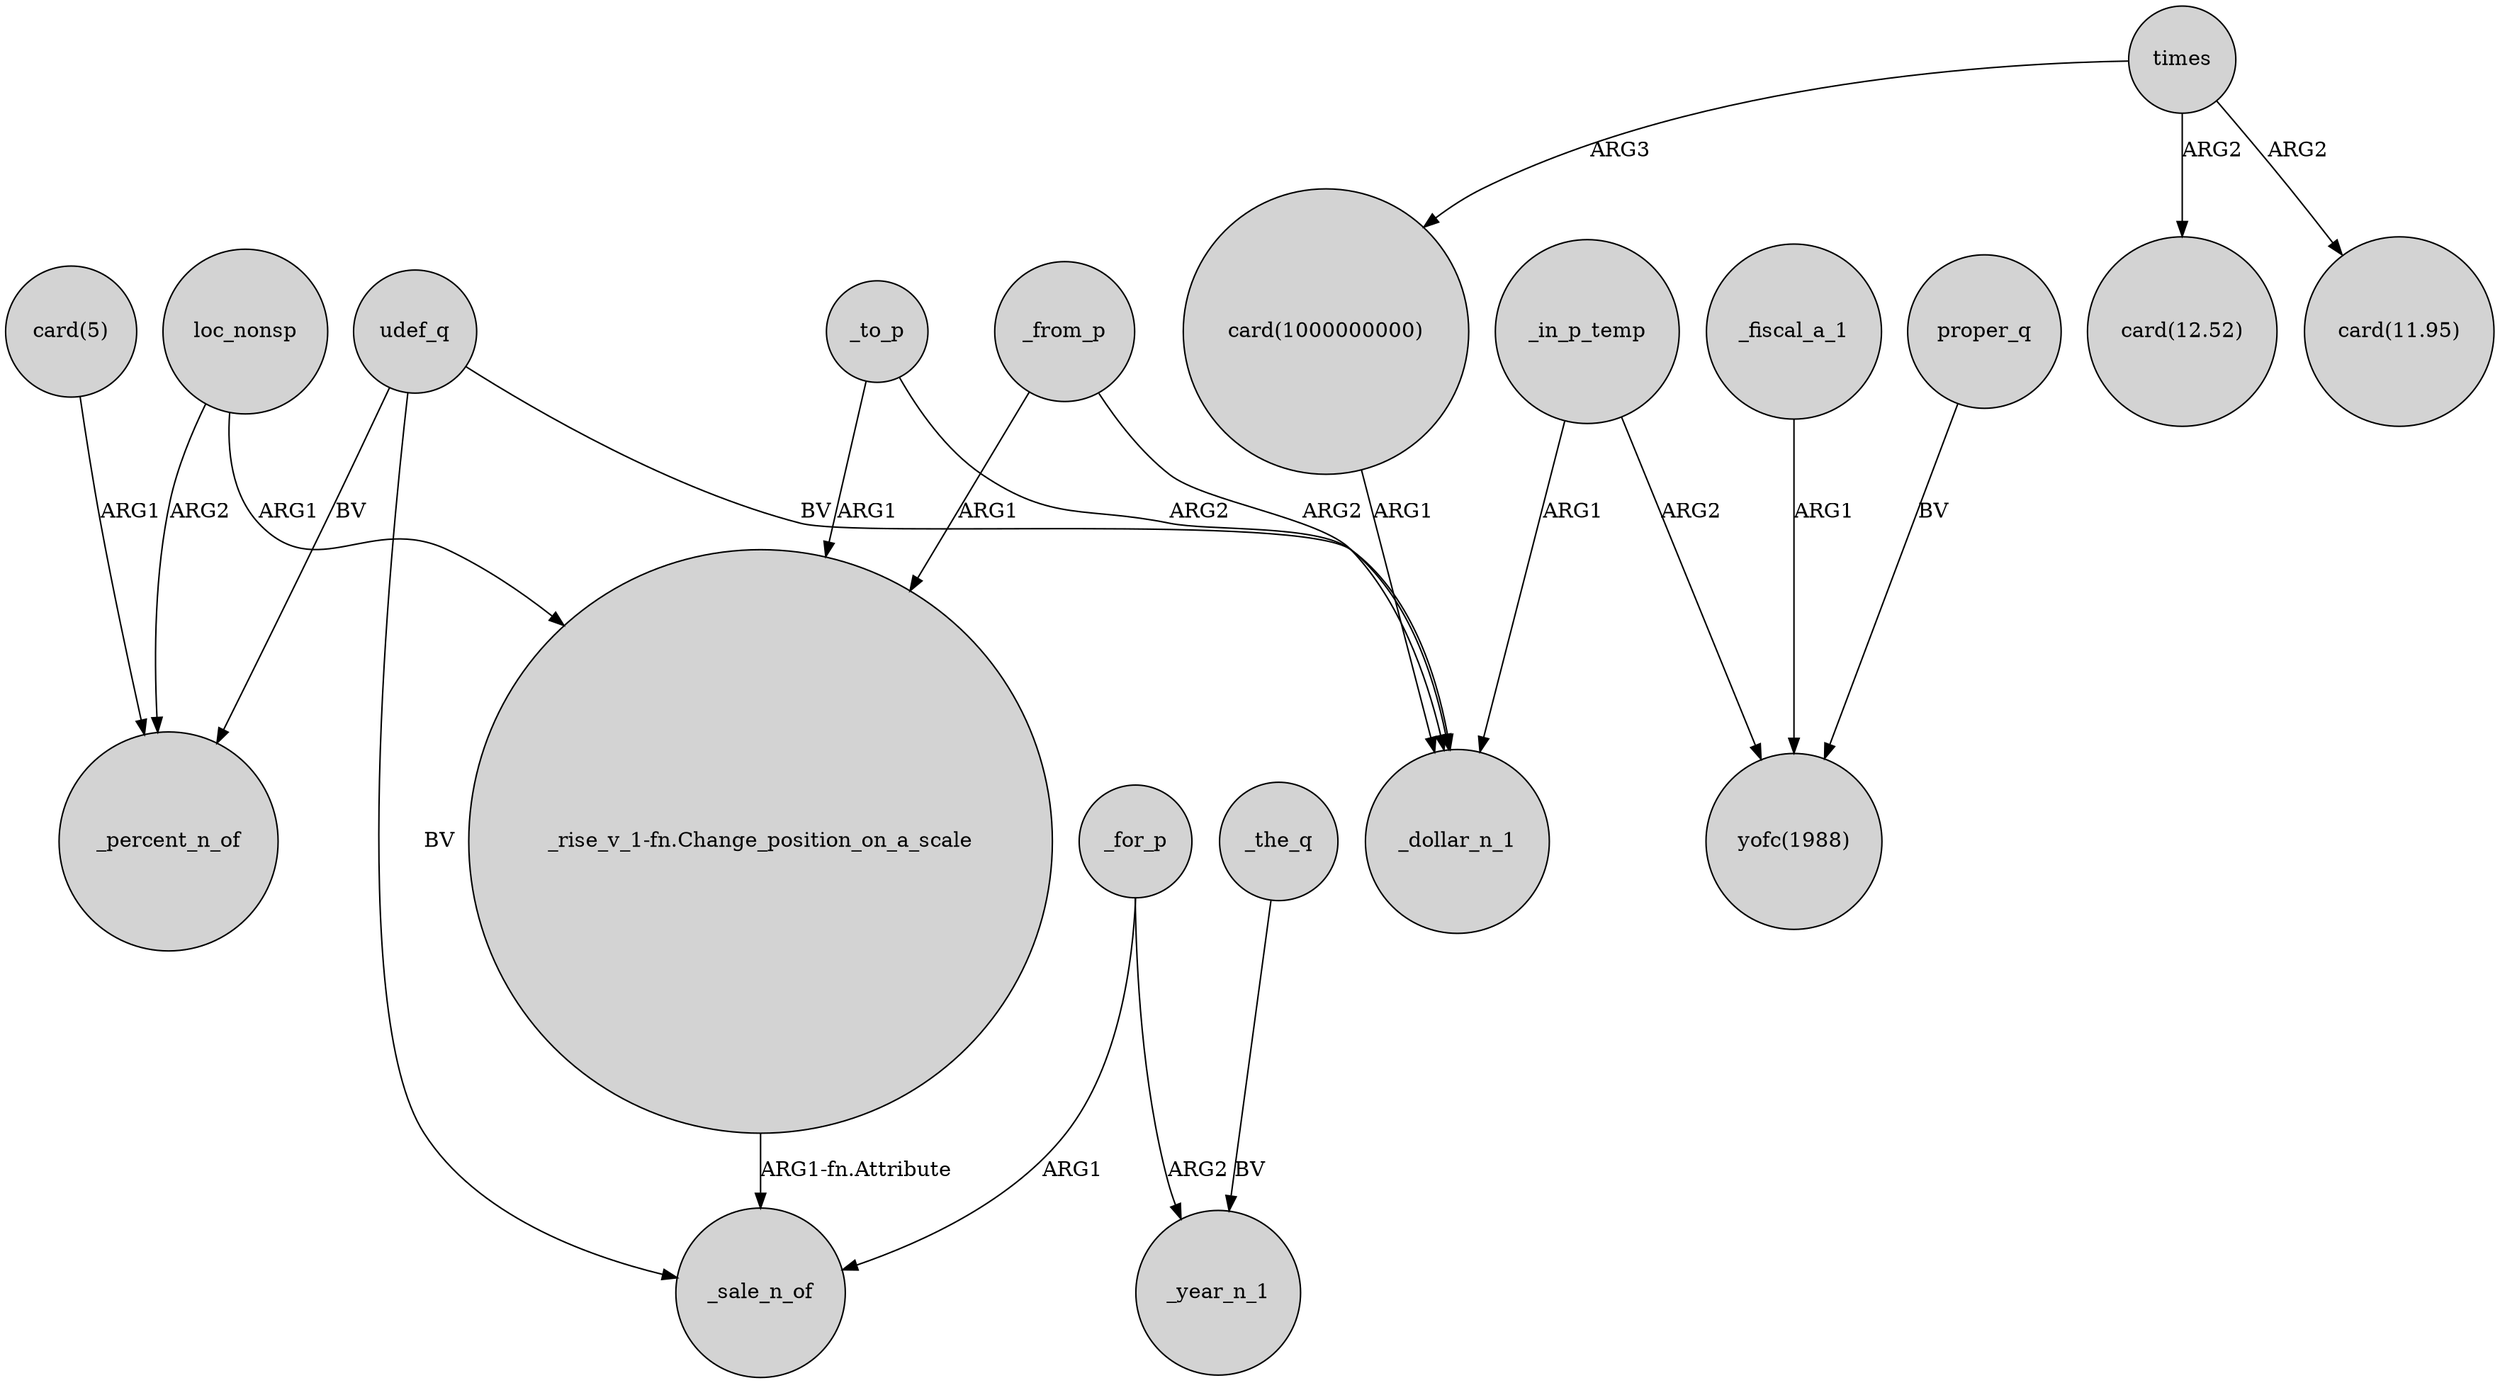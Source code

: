 digraph {
	node [shape=circle style=filled]
	"card(1000000000)" -> _dollar_n_1 [label=ARG1]
	"_rise_v_1-fn.Change_position_on_a_scale" -> _sale_n_of [label="ARG1-fn.Attribute"]
	_for_p -> _sale_n_of [label=ARG1]
	_to_p -> "_rise_v_1-fn.Change_position_on_a_scale" [label=ARG1]
	times -> "card(12.52)" [label=ARG2]
	loc_nonsp -> "_rise_v_1-fn.Change_position_on_a_scale" [label=ARG1]
	times -> "card(11.95)" [label=ARG2]
	udef_q -> _sale_n_of [label=BV]
	_to_p -> _dollar_n_1 [label=ARG2]
	times -> "card(1000000000)" [label=ARG3]
	_in_p_temp -> _dollar_n_1 [label=ARG1]
	_fiscal_a_1 -> "yofc(1988)" [label=ARG1]
	udef_q -> _percent_n_of [label=BV]
	_the_q -> _year_n_1 [label=BV]
	udef_q -> _dollar_n_1 [label=BV]
	"card(5)" -> _percent_n_of [label=ARG1]
	proper_q -> "yofc(1988)" [label=BV]
	_for_p -> _year_n_1 [label=ARG2]
	_from_p -> "_rise_v_1-fn.Change_position_on_a_scale" [label=ARG1]
	_from_p -> _dollar_n_1 [label=ARG2]
	loc_nonsp -> _percent_n_of [label=ARG2]
	_in_p_temp -> "yofc(1988)" [label=ARG2]
}
